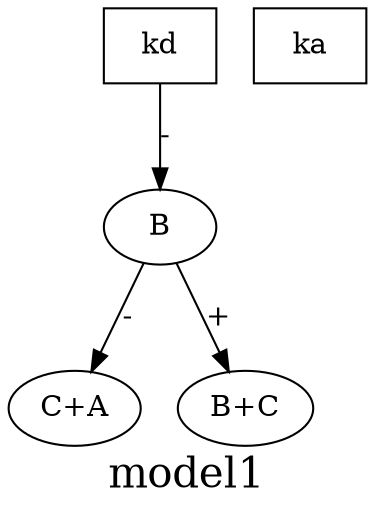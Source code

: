 digraph model1{

node [shape=ellipse]; "B"; "C+A"; "B+C"; 

"B" -> "C+A" [label="-"];
"B" -> "B+C" [label="+"];

node [shape=box]; "ka";"kd";

"kd" -> "B" [label="-"];

label = "model1";
fontsize=20;
}

